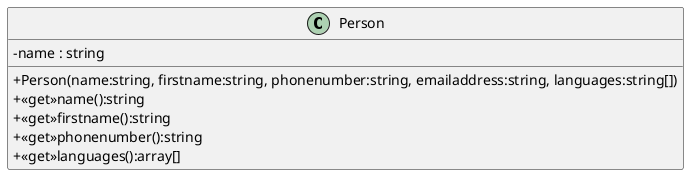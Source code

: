@startuml
skinparam classAttributeIconSize 0
class Person{
    - name : string

    + Person(name:string, firstname:string, phonenumber:string, emailaddress:string, languages:string[])
    + <<get>>name():string
    + <<get>>firstname():string
    + <<get>>phonenumber():string
    + <<get>>languages():array[]
}

@enduml